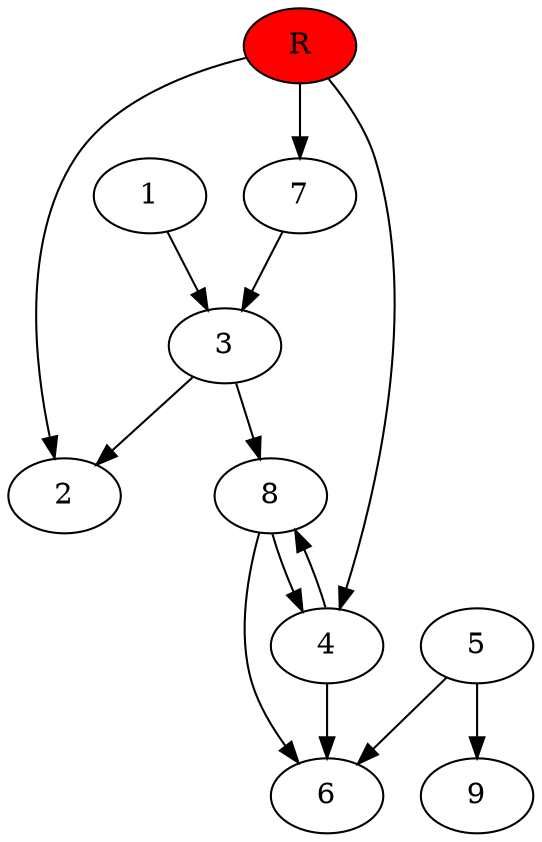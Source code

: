 digraph prb34150 {
	1
	2
	3
	4
	5
	6
	7
	8
	R [fillcolor="#ff0000" style=filled]
	1 -> 3
	3 -> 2
	3 -> 8
	4 -> 6
	4 -> 8
	5 -> 6
	5 -> 9
	7 -> 3
	8 -> 4
	8 -> 6
	R -> 2
	R -> 4
	R -> 7
}
